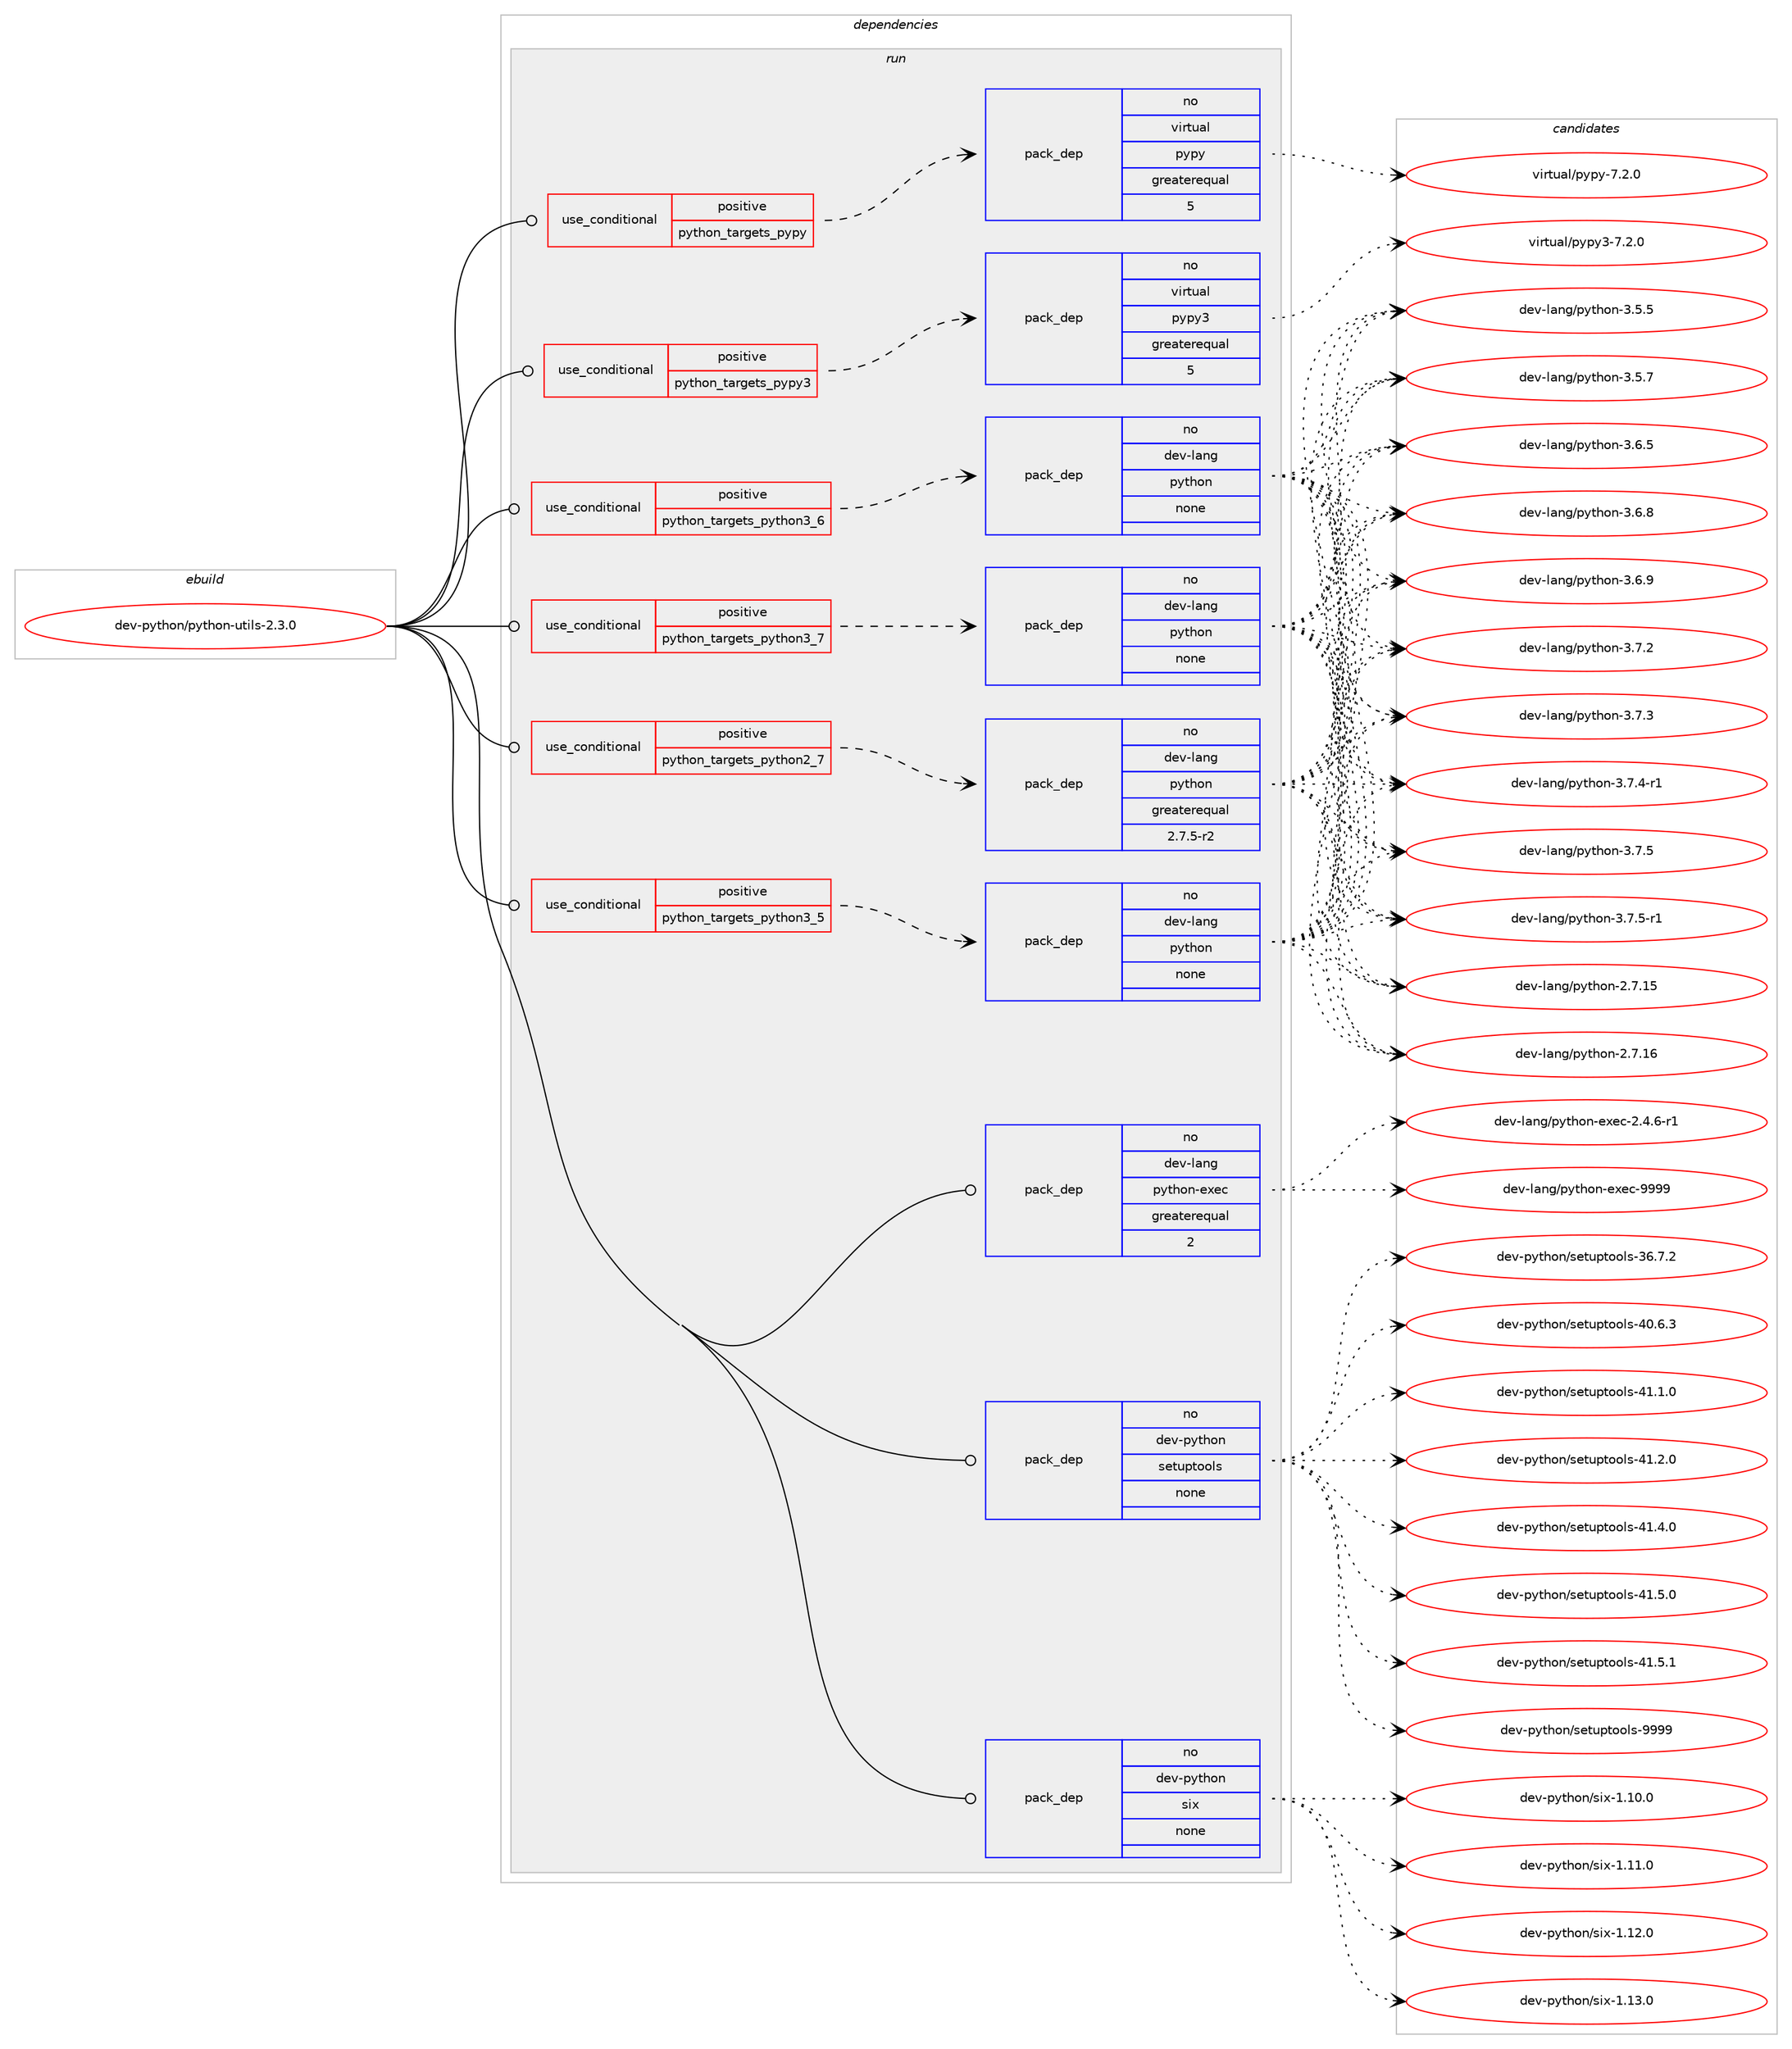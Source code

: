 digraph prolog {

# *************
# Graph options
# *************

newrank=true;
concentrate=true;
compound=true;
graph [rankdir=LR,fontname=Helvetica,fontsize=10,ranksep=1.5];#, ranksep=2.5, nodesep=0.2];
edge  [arrowhead=vee];
node  [fontname=Helvetica,fontsize=10];

# **********
# The ebuild
# **********

subgraph cluster_leftcol {
color=gray;
rank=same;
label=<<i>ebuild</i>>;
id [label="dev-python/python-utils-2.3.0", color=red, width=4, href="../dev-python/python-utils-2.3.0.svg"];
}

# ****************
# The dependencies
# ****************

subgraph cluster_midcol {
color=gray;
label=<<i>dependencies</i>>;
subgraph cluster_compile {
fillcolor="#eeeeee";
style=filled;
label=<<i>compile</i>>;
}
subgraph cluster_compileandrun {
fillcolor="#eeeeee";
style=filled;
label=<<i>compile and run</i>>;
}
subgraph cluster_run {
fillcolor="#eeeeee";
style=filled;
label=<<i>run</i>>;
subgraph cond147968 {
dependency633159 [label=<<TABLE BORDER="0" CELLBORDER="1" CELLSPACING="0" CELLPADDING="4"><TR><TD ROWSPAN="3" CELLPADDING="10">use_conditional</TD></TR><TR><TD>positive</TD></TR><TR><TD>python_targets_pypy</TD></TR></TABLE>>, shape=none, color=red];
subgraph pack473318 {
dependency633160 [label=<<TABLE BORDER="0" CELLBORDER="1" CELLSPACING="0" CELLPADDING="4" WIDTH="220"><TR><TD ROWSPAN="6" CELLPADDING="30">pack_dep</TD></TR><TR><TD WIDTH="110">no</TD></TR><TR><TD>virtual</TD></TR><TR><TD>pypy</TD></TR><TR><TD>greaterequal</TD></TR><TR><TD>5</TD></TR></TABLE>>, shape=none, color=blue];
}
dependency633159:e -> dependency633160:w [weight=20,style="dashed",arrowhead="vee"];
}
id:e -> dependency633159:w [weight=20,style="solid",arrowhead="odot"];
subgraph cond147969 {
dependency633161 [label=<<TABLE BORDER="0" CELLBORDER="1" CELLSPACING="0" CELLPADDING="4"><TR><TD ROWSPAN="3" CELLPADDING="10">use_conditional</TD></TR><TR><TD>positive</TD></TR><TR><TD>python_targets_pypy3</TD></TR></TABLE>>, shape=none, color=red];
subgraph pack473319 {
dependency633162 [label=<<TABLE BORDER="0" CELLBORDER="1" CELLSPACING="0" CELLPADDING="4" WIDTH="220"><TR><TD ROWSPAN="6" CELLPADDING="30">pack_dep</TD></TR><TR><TD WIDTH="110">no</TD></TR><TR><TD>virtual</TD></TR><TR><TD>pypy3</TD></TR><TR><TD>greaterequal</TD></TR><TR><TD>5</TD></TR></TABLE>>, shape=none, color=blue];
}
dependency633161:e -> dependency633162:w [weight=20,style="dashed",arrowhead="vee"];
}
id:e -> dependency633161:w [weight=20,style="solid",arrowhead="odot"];
subgraph cond147970 {
dependency633163 [label=<<TABLE BORDER="0" CELLBORDER="1" CELLSPACING="0" CELLPADDING="4"><TR><TD ROWSPAN="3" CELLPADDING="10">use_conditional</TD></TR><TR><TD>positive</TD></TR><TR><TD>python_targets_python2_7</TD></TR></TABLE>>, shape=none, color=red];
subgraph pack473320 {
dependency633164 [label=<<TABLE BORDER="0" CELLBORDER="1" CELLSPACING="0" CELLPADDING="4" WIDTH="220"><TR><TD ROWSPAN="6" CELLPADDING="30">pack_dep</TD></TR><TR><TD WIDTH="110">no</TD></TR><TR><TD>dev-lang</TD></TR><TR><TD>python</TD></TR><TR><TD>greaterequal</TD></TR><TR><TD>2.7.5-r2</TD></TR></TABLE>>, shape=none, color=blue];
}
dependency633163:e -> dependency633164:w [weight=20,style="dashed",arrowhead="vee"];
}
id:e -> dependency633163:w [weight=20,style="solid",arrowhead="odot"];
subgraph cond147971 {
dependency633165 [label=<<TABLE BORDER="0" CELLBORDER="1" CELLSPACING="0" CELLPADDING="4"><TR><TD ROWSPAN="3" CELLPADDING="10">use_conditional</TD></TR><TR><TD>positive</TD></TR><TR><TD>python_targets_python3_5</TD></TR></TABLE>>, shape=none, color=red];
subgraph pack473321 {
dependency633166 [label=<<TABLE BORDER="0" CELLBORDER="1" CELLSPACING="0" CELLPADDING="4" WIDTH="220"><TR><TD ROWSPAN="6" CELLPADDING="30">pack_dep</TD></TR><TR><TD WIDTH="110">no</TD></TR><TR><TD>dev-lang</TD></TR><TR><TD>python</TD></TR><TR><TD>none</TD></TR><TR><TD></TD></TR></TABLE>>, shape=none, color=blue];
}
dependency633165:e -> dependency633166:w [weight=20,style="dashed",arrowhead="vee"];
}
id:e -> dependency633165:w [weight=20,style="solid",arrowhead="odot"];
subgraph cond147972 {
dependency633167 [label=<<TABLE BORDER="0" CELLBORDER="1" CELLSPACING="0" CELLPADDING="4"><TR><TD ROWSPAN="3" CELLPADDING="10">use_conditional</TD></TR><TR><TD>positive</TD></TR><TR><TD>python_targets_python3_6</TD></TR></TABLE>>, shape=none, color=red];
subgraph pack473322 {
dependency633168 [label=<<TABLE BORDER="0" CELLBORDER="1" CELLSPACING="0" CELLPADDING="4" WIDTH="220"><TR><TD ROWSPAN="6" CELLPADDING="30">pack_dep</TD></TR><TR><TD WIDTH="110">no</TD></TR><TR><TD>dev-lang</TD></TR><TR><TD>python</TD></TR><TR><TD>none</TD></TR><TR><TD></TD></TR></TABLE>>, shape=none, color=blue];
}
dependency633167:e -> dependency633168:w [weight=20,style="dashed",arrowhead="vee"];
}
id:e -> dependency633167:w [weight=20,style="solid",arrowhead="odot"];
subgraph cond147973 {
dependency633169 [label=<<TABLE BORDER="0" CELLBORDER="1" CELLSPACING="0" CELLPADDING="4"><TR><TD ROWSPAN="3" CELLPADDING="10">use_conditional</TD></TR><TR><TD>positive</TD></TR><TR><TD>python_targets_python3_7</TD></TR></TABLE>>, shape=none, color=red];
subgraph pack473323 {
dependency633170 [label=<<TABLE BORDER="0" CELLBORDER="1" CELLSPACING="0" CELLPADDING="4" WIDTH="220"><TR><TD ROWSPAN="6" CELLPADDING="30">pack_dep</TD></TR><TR><TD WIDTH="110">no</TD></TR><TR><TD>dev-lang</TD></TR><TR><TD>python</TD></TR><TR><TD>none</TD></TR><TR><TD></TD></TR></TABLE>>, shape=none, color=blue];
}
dependency633169:e -> dependency633170:w [weight=20,style="dashed",arrowhead="vee"];
}
id:e -> dependency633169:w [weight=20,style="solid",arrowhead="odot"];
subgraph pack473324 {
dependency633171 [label=<<TABLE BORDER="0" CELLBORDER="1" CELLSPACING="0" CELLPADDING="4" WIDTH="220"><TR><TD ROWSPAN="6" CELLPADDING="30">pack_dep</TD></TR><TR><TD WIDTH="110">no</TD></TR><TR><TD>dev-lang</TD></TR><TR><TD>python-exec</TD></TR><TR><TD>greaterequal</TD></TR><TR><TD>2</TD></TR></TABLE>>, shape=none, color=blue];
}
id:e -> dependency633171:w [weight=20,style="solid",arrowhead="odot"];
subgraph pack473325 {
dependency633172 [label=<<TABLE BORDER="0" CELLBORDER="1" CELLSPACING="0" CELLPADDING="4" WIDTH="220"><TR><TD ROWSPAN="6" CELLPADDING="30">pack_dep</TD></TR><TR><TD WIDTH="110">no</TD></TR><TR><TD>dev-python</TD></TR><TR><TD>setuptools</TD></TR><TR><TD>none</TD></TR><TR><TD></TD></TR></TABLE>>, shape=none, color=blue];
}
id:e -> dependency633172:w [weight=20,style="solid",arrowhead="odot"];
subgraph pack473326 {
dependency633173 [label=<<TABLE BORDER="0" CELLBORDER="1" CELLSPACING="0" CELLPADDING="4" WIDTH="220"><TR><TD ROWSPAN="6" CELLPADDING="30">pack_dep</TD></TR><TR><TD WIDTH="110">no</TD></TR><TR><TD>dev-python</TD></TR><TR><TD>six</TD></TR><TR><TD>none</TD></TR><TR><TD></TD></TR></TABLE>>, shape=none, color=blue];
}
id:e -> dependency633173:w [weight=20,style="solid",arrowhead="odot"];
}
}

# **************
# The candidates
# **************

subgraph cluster_choices {
rank=same;
color=gray;
label=<<i>candidates</i>>;

subgraph choice473318 {
color=black;
nodesep=1;
choice1181051141161179710847112121112121455546504648 [label="virtual/pypy-7.2.0", color=red, width=4,href="../virtual/pypy-7.2.0.svg"];
dependency633160:e -> choice1181051141161179710847112121112121455546504648:w [style=dotted,weight="100"];
}
subgraph choice473319 {
color=black;
nodesep=1;
choice118105114116117971084711212111212151455546504648 [label="virtual/pypy3-7.2.0", color=red, width=4,href="../virtual/pypy3-7.2.0.svg"];
dependency633162:e -> choice118105114116117971084711212111212151455546504648:w [style=dotted,weight="100"];
}
subgraph choice473320 {
color=black;
nodesep=1;
choice10010111845108971101034711212111610411111045504655464953 [label="dev-lang/python-2.7.15", color=red, width=4,href="../dev-lang/python-2.7.15.svg"];
choice10010111845108971101034711212111610411111045504655464954 [label="dev-lang/python-2.7.16", color=red, width=4,href="../dev-lang/python-2.7.16.svg"];
choice100101118451089711010347112121116104111110455146534653 [label="dev-lang/python-3.5.5", color=red, width=4,href="../dev-lang/python-3.5.5.svg"];
choice100101118451089711010347112121116104111110455146534655 [label="dev-lang/python-3.5.7", color=red, width=4,href="../dev-lang/python-3.5.7.svg"];
choice100101118451089711010347112121116104111110455146544653 [label="dev-lang/python-3.6.5", color=red, width=4,href="../dev-lang/python-3.6.5.svg"];
choice100101118451089711010347112121116104111110455146544656 [label="dev-lang/python-3.6.8", color=red, width=4,href="../dev-lang/python-3.6.8.svg"];
choice100101118451089711010347112121116104111110455146544657 [label="dev-lang/python-3.6.9", color=red, width=4,href="../dev-lang/python-3.6.9.svg"];
choice100101118451089711010347112121116104111110455146554650 [label="dev-lang/python-3.7.2", color=red, width=4,href="../dev-lang/python-3.7.2.svg"];
choice100101118451089711010347112121116104111110455146554651 [label="dev-lang/python-3.7.3", color=red, width=4,href="../dev-lang/python-3.7.3.svg"];
choice1001011184510897110103471121211161041111104551465546524511449 [label="dev-lang/python-3.7.4-r1", color=red, width=4,href="../dev-lang/python-3.7.4-r1.svg"];
choice100101118451089711010347112121116104111110455146554653 [label="dev-lang/python-3.7.5", color=red, width=4,href="../dev-lang/python-3.7.5.svg"];
choice1001011184510897110103471121211161041111104551465546534511449 [label="dev-lang/python-3.7.5-r1", color=red, width=4,href="../dev-lang/python-3.7.5-r1.svg"];
dependency633164:e -> choice10010111845108971101034711212111610411111045504655464953:w [style=dotted,weight="100"];
dependency633164:e -> choice10010111845108971101034711212111610411111045504655464954:w [style=dotted,weight="100"];
dependency633164:e -> choice100101118451089711010347112121116104111110455146534653:w [style=dotted,weight="100"];
dependency633164:e -> choice100101118451089711010347112121116104111110455146534655:w [style=dotted,weight="100"];
dependency633164:e -> choice100101118451089711010347112121116104111110455146544653:w [style=dotted,weight="100"];
dependency633164:e -> choice100101118451089711010347112121116104111110455146544656:w [style=dotted,weight="100"];
dependency633164:e -> choice100101118451089711010347112121116104111110455146544657:w [style=dotted,weight="100"];
dependency633164:e -> choice100101118451089711010347112121116104111110455146554650:w [style=dotted,weight="100"];
dependency633164:e -> choice100101118451089711010347112121116104111110455146554651:w [style=dotted,weight="100"];
dependency633164:e -> choice1001011184510897110103471121211161041111104551465546524511449:w [style=dotted,weight="100"];
dependency633164:e -> choice100101118451089711010347112121116104111110455146554653:w [style=dotted,weight="100"];
dependency633164:e -> choice1001011184510897110103471121211161041111104551465546534511449:w [style=dotted,weight="100"];
}
subgraph choice473321 {
color=black;
nodesep=1;
choice10010111845108971101034711212111610411111045504655464953 [label="dev-lang/python-2.7.15", color=red, width=4,href="../dev-lang/python-2.7.15.svg"];
choice10010111845108971101034711212111610411111045504655464954 [label="dev-lang/python-2.7.16", color=red, width=4,href="../dev-lang/python-2.7.16.svg"];
choice100101118451089711010347112121116104111110455146534653 [label="dev-lang/python-3.5.5", color=red, width=4,href="../dev-lang/python-3.5.5.svg"];
choice100101118451089711010347112121116104111110455146534655 [label="dev-lang/python-3.5.7", color=red, width=4,href="../dev-lang/python-3.5.7.svg"];
choice100101118451089711010347112121116104111110455146544653 [label="dev-lang/python-3.6.5", color=red, width=4,href="../dev-lang/python-3.6.5.svg"];
choice100101118451089711010347112121116104111110455146544656 [label="dev-lang/python-3.6.8", color=red, width=4,href="../dev-lang/python-3.6.8.svg"];
choice100101118451089711010347112121116104111110455146544657 [label="dev-lang/python-3.6.9", color=red, width=4,href="../dev-lang/python-3.6.9.svg"];
choice100101118451089711010347112121116104111110455146554650 [label="dev-lang/python-3.7.2", color=red, width=4,href="../dev-lang/python-3.7.2.svg"];
choice100101118451089711010347112121116104111110455146554651 [label="dev-lang/python-3.7.3", color=red, width=4,href="../dev-lang/python-3.7.3.svg"];
choice1001011184510897110103471121211161041111104551465546524511449 [label="dev-lang/python-3.7.4-r1", color=red, width=4,href="../dev-lang/python-3.7.4-r1.svg"];
choice100101118451089711010347112121116104111110455146554653 [label="dev-lang/python-3.7.5", color=red, width=4,href="../dev-lang/python-3.7.5.svg"];
choice1001011184510897110103471121211161041111104551465546534511449 [label="dev-lang/python-3.7.5-r1", color=red, width=4,href="../dev-lang/python-3.7.5-r1.svg"];
dependency633166:e -> choice10010111845108971101034711212111610411111045504655464953:w [style=dotted,weight="100"];
dependency633166:e -> choice10010111845108971101034711212111610411111045504655464954:w [style=dotted,weight="100"];
dependency633166:e -> choice100101118451089711010347112121116104111110455146534653:w [style=dotted,weight="100"];
dependency633166:e -> choice100101118451089711010347112121116104111110455146534655:w [style=dotted,weight="100"];
dependency633166:e -> choice100101118451089711010347112121116104111110455146544653:w [style=dotted,weight="100"];
dependency633166:e -> choice100101118451089711010347112121116104111110455146544656:w [style=dotted,weight="100"];
dependency633166:e -> choice100101118451089711010347112121116104111110455146544657:w [style=dotted,weight="100"];
dependency633166:e -> choice100101118451089711010347112121116104111110455146554650:w [style=dotted,weight="100"];
dependency633166:e -> choice100101118451089711010347112121116104111110455146554651:w [style=dotted,weight="100"];
dependency633166:e -> choice1001011184510897110103471121211161041111104551465546524511449:w [style=dotted,weight="100"];
dependency633166:e -> choice100101118451089711010347112121116104111110455146554653:w [style=dotted,weight="100"];
dependency633166:e -> choice1001011184510897110103471121211161041111104551465546534511449:w [style=dotted,weight="100"];
}
subgraph choice473322 {
color=black;
nodesep=1;
choice10010111845108971101034711212111610411111045504655464953 [label="dev-lang/python-2.7.15", color=red, width=4,href="../dev-lang/python-2.7.15.svg"];
choice10010111845108971101034711212111610411111045504655464954 [label="dev-lang/python-2.7.16", color=red, width=4,href="../dev-lang/python-2.7.16.svg"];
choice100101118451089711010347112121116104111110455146534653 [label="dev-lang/python-3.5.5", color=red, width=4,href="../dev-lang/python-3.5.5.svg"];
choice100101118451089711010347112121116104111110455146534655 [label="dev-lang/python-3.5.7", color=red, width=4,href="../dev-lang/python-3.5.7.svg"];
choice100101118451089711010347112121116104111110455146544653 [label="dev-lang/python-3.6.5", color=red, width=4,href="../dev-lang/python-3.6.5.svg"];
choice100101118451089711010347112121116104111110455146544656 [label="dev-lang/python-3.6.8", color=red, width=4,href="../dev-lang/python-3.6.8.svg"];
choice100101118451089711010347112121116104111110455146544657 [label="dev-lang/python-3.6.9", color=red, width=4,href="../dev-lang/python-3.6.9.svg"];
choice100101118451089711010347112121116104111110455146554650 [label="dev-lang/python-3.7.2", color=red, width=4,href="../dev-lang/python-3.7.2.svg"];
choice100101118451089711010347112121116104111110455146554651 [label="dev-lang/python-3.7.3", color=red, width=4,href="../dev-lang/python-3.7.3.svg"];
choice1001011184510897110103471121211161041111104551465546524511449 [label="dev-lang/python-3.7.4-r1", color=red, width=4,href="../dev-lang/python-3.7.4-r1.svg"];
choice100101118451089711010347112121116104111110455146554653 [label="dev-lang/python-3.7.5", color=red, width=4,href="../dev-lang/python-3.7.5.svg"];
choice1001011184510897110103471121211161041111104551465546534511449 [label="dev-lang/python-3.7.5-r1", color=red, width=4,href="../dev-lang/python-3.7.5-r1.svg"];
dependency633168:e -> choice10010111845108971101034711212111610411111045504655464953:w [style=dotted,weight="100"];
dependency633168:e -> choice10010111845108971101034711212111610411111045504655464954:w [style=dotted,weight="100"];
dependency633168:e -> choice100101118451089711010347112121116104111110455146534653:w [style=dotted,weight="100"];
dependency633168:e -> choice100101118451089711010347112121116104111110455146534655:w [style=dotted,weight="100"];
dependency633168:e -> choice100101118451089711010347112121116104111110455146544653:w [style=dotted,weight="100"];
dependency633168:e -> choice100101118451089711010347112121116104111110455146544656:w [style=dotted,weight="100"];
dependency633168:e -> choice100101118451089711010347112121116104111110455146544657:w [style=dotted,weight="100"];
dependency633168:e -> choice100101118451089711010347112121116104111110455146554650:w [style=dotted,weight="100"];
dependency633168:e -> choice100101118451089711010347112121116104111110455146554651:w [style=dotted,weight="100"];
dependency633168:e -> choice1001011184510897110103471121211161041111104551465546524511449:w [style=dotted,weight="100"];
dependency633168:e -> choice100101118451089711010347112121116104111110455146554653:w [style=dotted,weight="100"];
dependency633168:e -> choice1001011184510897110103471121211161041111104551465546534511449:w [style=dotted,weight="100"];
}
subgraph choice473323 {
color=black;
nodesep=1;
choice10010111845108971101034711212111610411111045504655464953 [label="dev-lang/python-2.7.15", color=red, width=4,href="../dev-lang/python-2.7.15.svg"];
choice10010111845108971101034711212111610411111045504655464954 [label="dev-lang/python-2.7.16", color=red, width=4,href="../dev-lang/python-2.7.16.svg"];
choice100101118451089711010347112121116104111110455146534653 [label="dev-lang/python-3.5.5", color=red, width=4,href="../dev-lang/python-3.5.5.svg"];
choice100101118451089711010347112121116104111110455146534655 [label="dev-lang/python-3.5.7", color=red, width=4,href="../dev-lang/python-3.5.7.svg"];
choice100101118451089711010347112121116104111110455146544653 [label="dev-lang/python-3.6.5", color=red, width=4,href="../dev-lang/python-3.6.5.svg"];
choice100101118451089711010347112121116104111110455146544656 [label="dev-lang/python-3.6.8", color=red, width=4,href="../dev-lang/python-3.6.8.svg"];
choice100101118451089711010347112121116104111110455146544657 [label="dev-lang/python-3.6.9", color=red, width=4,href="../dev-lang/python-3.6.9.svg"];
choice100101118451089711010347112121116104111110455146554650 [label="dev-lang/python-3.7.2", color=red, width=4,href="../dev-lang/python-3.7.2.svg"];
choice100101118451089711010347112121116104111110455146554651 [label="dev-lang/python-3.7.3", color=red, width=4,href="../dev-lang/python-3.7.3.svg"];
choice1001011184510897110103471121211161041111104551465546524511449 [label="dev-lang/python-3.7.4-r1", color=red, width=4,href="../dev-lang/python-3.7.4-r1.svg"];
choice100101118451089711010347112121116104111110455146554653 [label="dev-lang/python-3.7.5", color=red, width=4,href="../dev-lang/python-3.7.5.svg"];
choice1001011184510897110103471121211161041111104551465546534511449 [label="dev-lang/python-3.7.5-r1", color=red, width=4,href="../dev-lang/python-3.7.5-r1.svg"];
dependency633170:e -> choice10010111845108971101034711212111610411111045504655464953:w [style=dotted,weight="100"];
dependency633170:e -> choice10010111845108971101034711212111610411111045504655464954:w [style=dotted,weight="100"];
dependency633170:e -> choice100101118451089711010347112121116104111110455146534653:w [style=dotted,weight="100"];
dependency633170:e -> choice100101118451089711010347112121116104111110455146534655:w [style=dotted,weight="100"];
dependency633170:e -> choice100101118451089711010347112121116104111110455146544653:w [style=dotted,weight="100"];
dependency633170:e -> choice100101118451089711010347112121116104111110455146544656:w [style=dotted,weight="100"];
dependency633170:e -> choice100101118451089711010347112121116104111110455146544657:w [style=dotted,weight="100"];
dependency633170:e -> choice100101118451089711010347112121116104111110455146554650:w [style=dotted,weight="100"];
dependency633170:e -> choice100101118451089711010347112121116104111110455146554651:w [style=dotted,weight="100"];
dependency633170:e -> choice1001011184510897110103471121211161041111104551465546524511449:w [style=dotted,weight="100"];
dependency633170:e -> choice100101118451089711010347112121116104111110455146554653:w [style=dotted,weight="100"];
dependency633170:e -> choice1001011184510897110103471121211161041111104551465546534511449:w [style=dotted,weight="100"];
}
subgraph choice473324 {
color=black;
nodesep=1;
choice10010111845108971101034711212111610411111045101120101994550465246544511449 [label="dev-lang/python-exec-2.4.6-r1", color=red, width=4,href="../dev-lang/python-exec-2.4.6-r1.svg"];
choice10010111845108971101034711212111610411111045101120101994557575757 [label="dev-lang/python-exec-9999", color=red, width=4,href="../dev-lang/python-exec-9999.svg"];
dependency633171:e -> choice10010111845108971101034711212111610411111045101120101994550465246544511449:w [style=dotted,weight="100"];
dependency633171:e -> choice10010111845108971101034711212111610411111045101120101994557575757:w [style=dotted,weight="100"];
}
subgraph choice473325 {
color=black;
nodesep=1;
choice100101118451121211161041111104711510111611711211611111110811545515446554650 [label="dev-python/setuptools-36.7.2", color=red, width=4,href="../dev-python/setuptools-36.7.2.svg"];
choice100101118451121211161041111104711510111611711211611111110811545524846544651 [label="dev-python/setuptools-40.6.3", color=red, width=4,href="../dev-python/setuptools-40.6.3.svg"];
choice100101118451121211161041111104711510111611711211611111110811545524946494648 [label="dev-python/setuptools-41.1.0", color=red, width=4,href="../dev-python/setuptools-41.1.0.svg"];
choice100101118451121211161041111104711510111611711211611111110811545524946504648 [label="dev-python/setuptools-41.2.0", color=red, width=4,href="../dev-python/setuptools-41.2.0.svg"];
choice100101118451121211161041111104711510111611711211611111110811545524946524648 [label="dev-python/setuptools-41.4.0", color=red, width=4,href="../dev-python/setuptools-41.4.0.svg"];
choice100101118451121211161041111104711510111611711211611111110811545524946534648 [label="dev-python/setuptools-41.5.0", color=red, width=4,href="../dev-python/setuptools-41.5.0.svg"];
choice100101118451121211161041111104711510111611711211611111110811545524946534649 [label="dev-python/setuptools-41.5.1", color=red, width=4,href="../dev-python/setuptools-41.5.1.svg"];
choice10010111845112121116104111110471151011161171121161111111081154557575757 [label="dev-python/setuptools-9999", color=red, width=4,href="../dev-python/setuptools-9999.svg"];
dependency633172:e -> choice100101118451121211161041111104711510111611711211611111110811545515446554650:w [style=dotted,weight="100"];
dependency633172:e -> choice100101118451121211161041111104711510111611711211611111110811545524846544651:w [style=dotted,weight="100"];
dependency633172:e -> choice100101118451121211161041111104711510111611711211611111110811545524946494648:w [style=dotted,weight="100"];
dependency633172:e -> choice100101118451121211161041111104711510111611711211611111110811545524946504648:w [style=dotted,weight="100"];
dependency633172:e -> choice100101118451121211161041111104711510111611711211611111110811545524946524648:w [style=dotted,weight="100"];
dependency633172:e -> choice100101118451121211161041111104711510111611711211611111110811545524946534648:w [style=dotted,weight="100"];
dependency633172:e -> choice100101118451121211161041111104711510111611711211611111110811545524946534649:w [style=dotted,weight="100"];
dependency633172:e -> choice10010111845112121116104111110471151011161171121161111111081154557575757:w [style=dotted,weight="100"];
}
subgraph choice473326 {
color=black;
nodesep=1;
choice100101118451121211161041111104711510512045494649484648 [label="dev-python/six-1.10.0", color=red, width=4,href="../dev-python/six-1.10.0.svg"];
choice100101118451121211161041111104711510512045494649494648 [label="dev-python/six-1.11.0", color=red, width=4,href="../dev-python/six-1.11.0.svg"];
choice100101118451121211161041111104711510512045494649504648 [label="dev-python/six-1.12.0", color=red, width=4,href="../dev-python/six-1.12.0.svg"];
choice100101118451121211161041111104711510512045494649514648 [label="dev-python/six-1.13.0", color=red, width=4,href="../dev-python/six-1.13.0.svg"];
dependency633173:e -> choice100101118451121211161041111104711510512045494649484648:w [style=dotted,weight="100"];
dependency633173:e -> choice100101118451121211161041111104711510512045494649494648:w [style=dotted,weight="100"];
dependency633173:e -> choice100101118451121211161041111104711510512045494649504648:w [style=dotted,weight="100"];
dependency633173:e -> choice100101118451121211161041111104711510512045494649514648:w [style=dotted,weight="100"];
}
}

}
